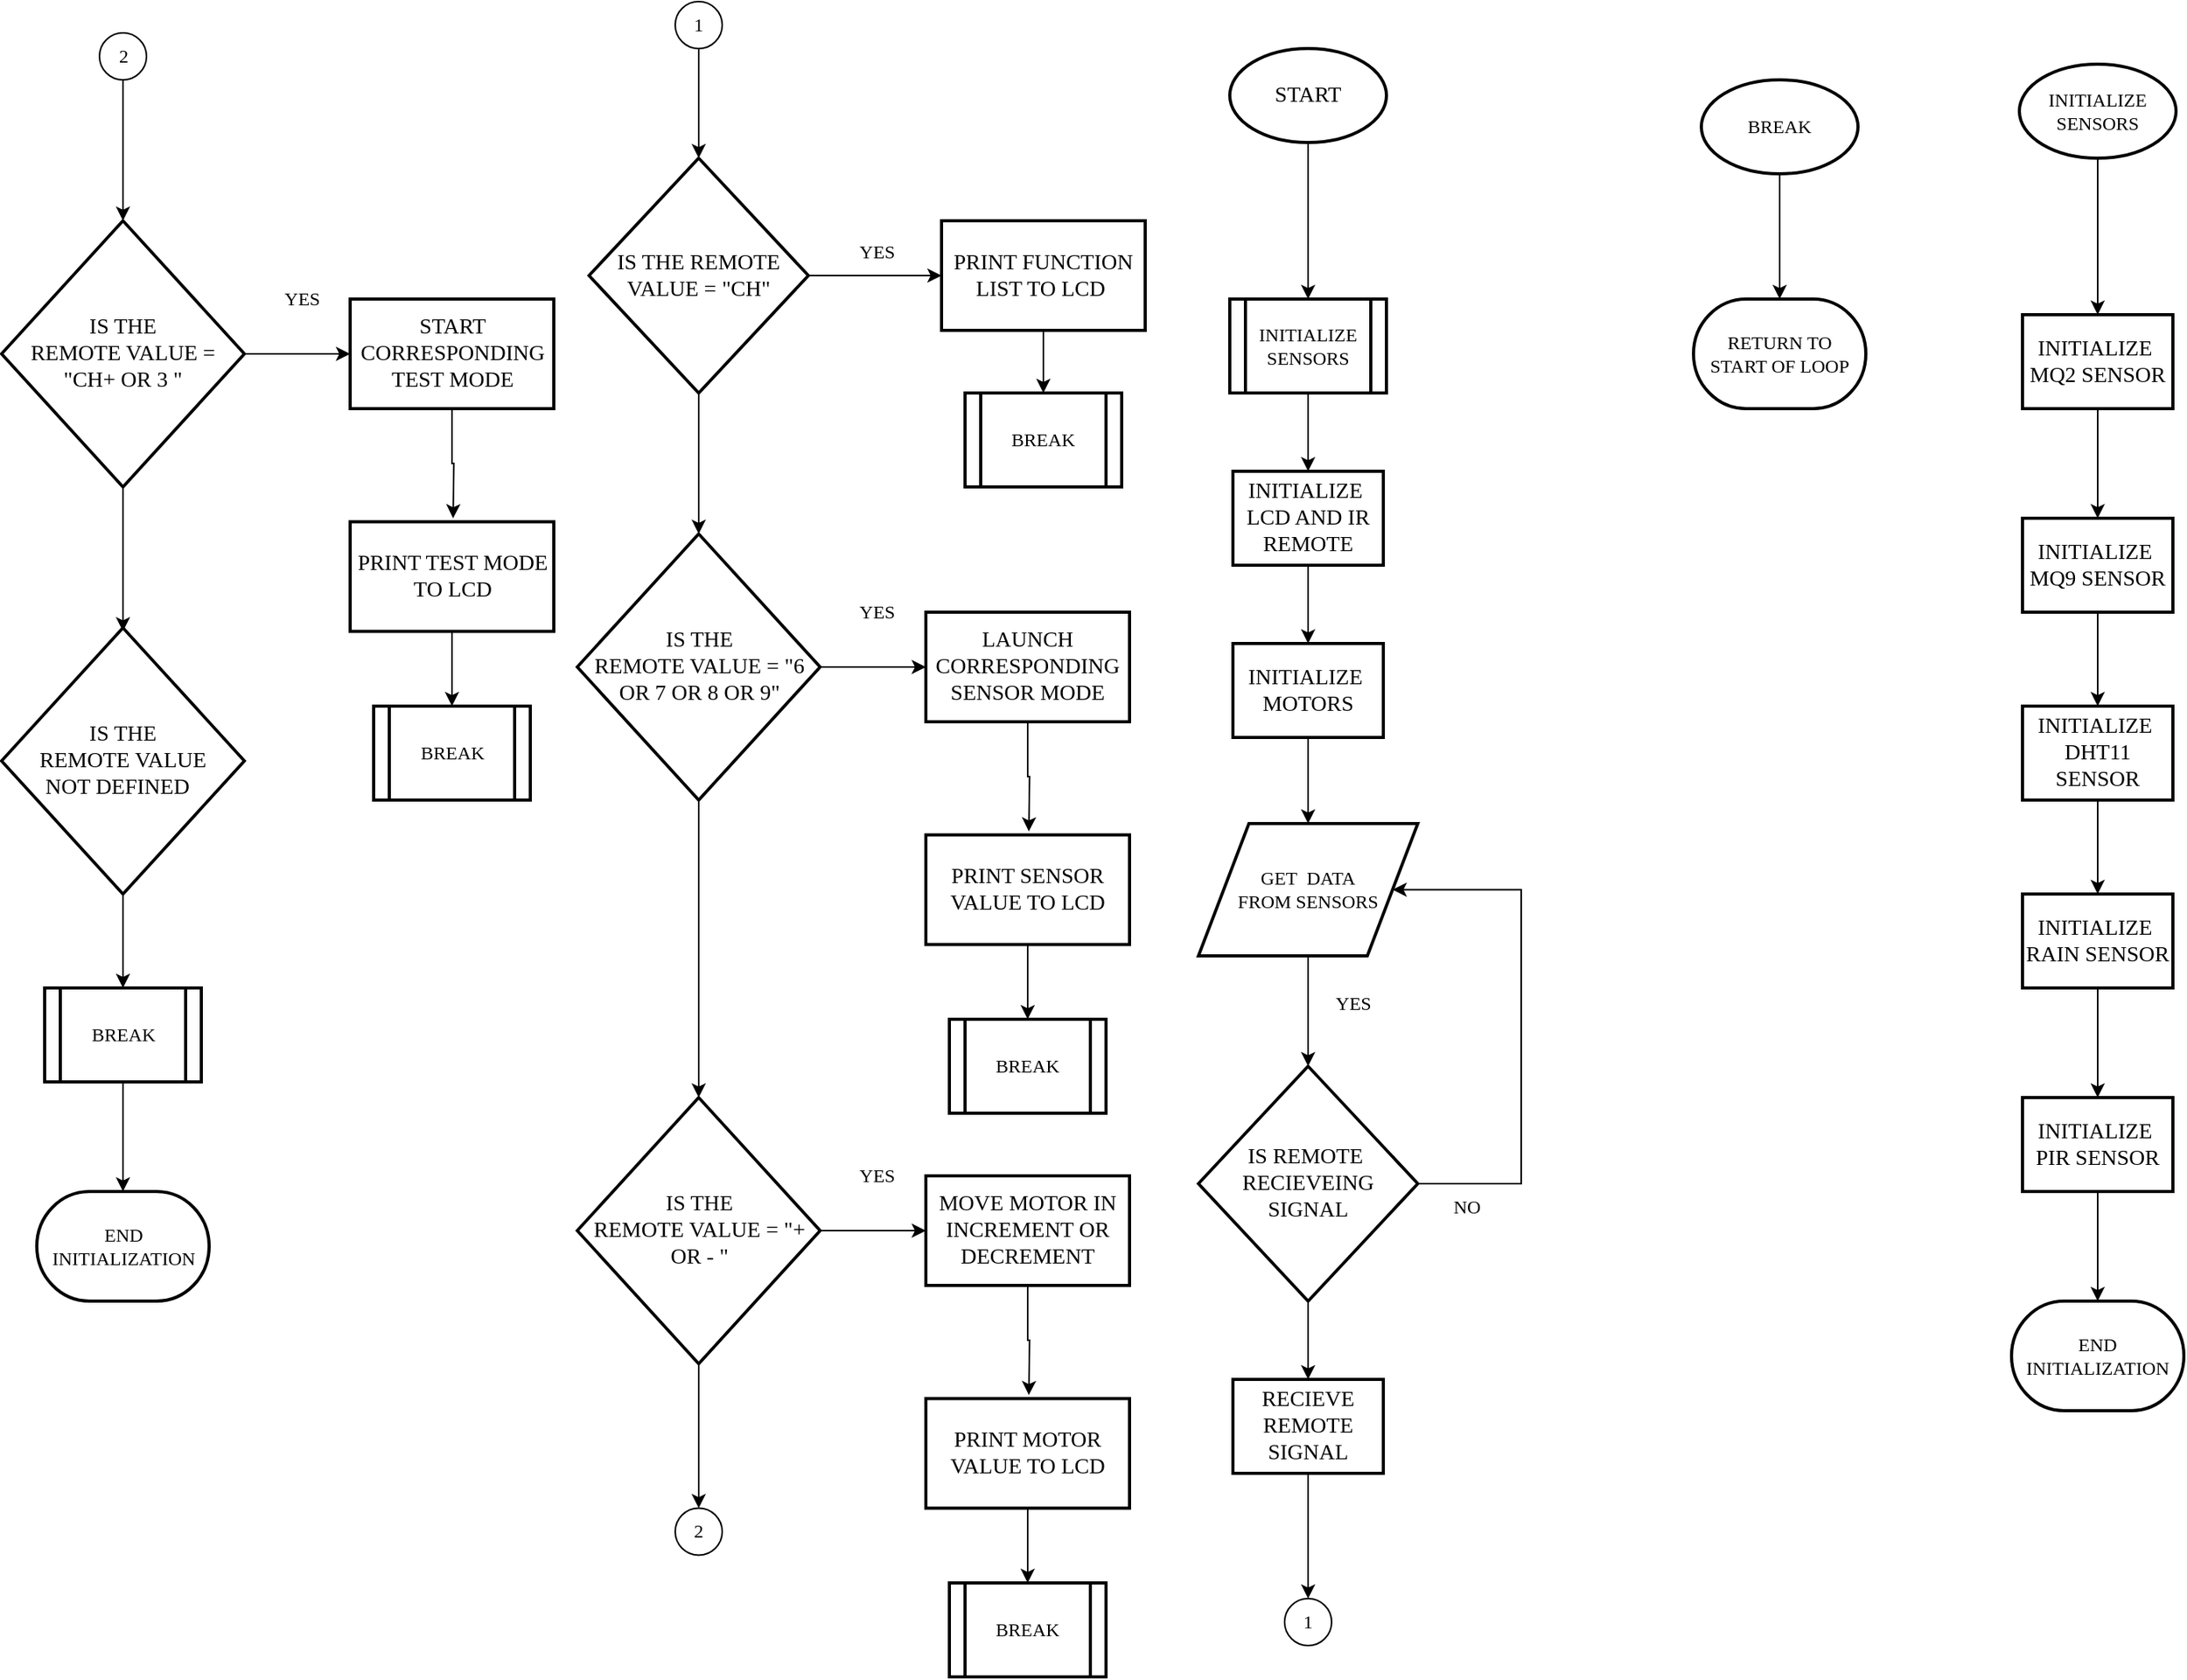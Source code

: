 <mxfile version="19.0.3" type="device"><diagram id="C5RBs43oDa-KdzZeNtuy" name="Page-1"><mxGraphModel dx="2903" dy="1318" grid="1" gridSize="10" guides="1" tooltips="1" connect="1" arrows="1" fold="1" page="1" pageScale="1" pageWidth="827" pageHeight="1169" math="0" shadow="0"><root><mxCell id="WIyWlLk6GJQsqaUBKTNV-0"/><mxCell id="WIyWlLk6GJQsqaUBKTNV-1" parent="WIyWlLk6GJQsqaUBKTNV-0"/><mxCell id="jIE38TKC9y39xWHwD6dj-11" style="edgeStyle=orthogonalEdgeStyle;rounded=0;orthogonalLoop=1;jettySize=auto;html=1;entryX=1;entryY=0.5;entryDx=0;entryDy=0;" edge="1" parent="WIyWlLk6GJQsqaUBKTNV-1" source="0-2SDi8U6Zy2cPCNSnKJ-1" target="HmbekymfAmoa-OwkR2XV-4"><mxGeometry relative="1" as="geometry"><mxPoint x="520.0" y="550" as="targetPoint"/><Array as="points"><mxPoint x="290" y="795"/><mxPoint x="290" y="607"/></Array></mxGeometry></mxCell><mxCell id="jIE38TKC9y39xWHwD6dj-14" style="edgeStyle=orthogonalEdgeStyle;rounded=0;orthogonalLoop=1;jettySize=auto;html=1;exitX=0.5;exitY=1;exitDx=0;exitDy=0;entryX=0.5;entryY=0;entryDx=0;entryDy=0;" edge="1" parent="WIyWlLk6GJQsqaUBKTNV-1" source="0-2SDi8U6Zy2cPCNSnKJ-1" target="jIE38TKC9y39xWHwD6dj-12"><mxGeometry relative="1" as="geometry"/></mxCell><mxCell id="0-2SDi8U6Zy2cPCNSnKJ-1" value="IS REMOTE&amp;nbsp;&lt;br&gt;RECIEVEING SIGNAL" style="rhombus;whiteSpace=wrap;html=1;fontFamily=Times New Roman;fontSize=14;strokeWidth=2;" parent="WIyWlLk6GJQsqaUBKTNV-1" vertex="1"><mxGeometry x="84" y="720" width="140" height="150" as="geometry"/></mxCell><mxCell id="jIE38TKC9y39xWHwD6dj-6" style="edgeStyle=orthogonalEdgeStyle;rounded=0;orthogonalLoop=1;jettySize=auto;html=1;entryX=0.5;entryY=0;entryDx=0;entryDy=0;" edge="1" parent="WIyWlLk6GJQsqaUBKTNV-1" source="0-2SDi8U6Zy2cPCNSnKJ-2" target="HmbekymfAmoa-OwkR2XV-0"><mxGeometry relative="1" as="geometry"/></mxCell><mxCell id="0-2SDi8U6Zy2cPCNSnKJ-2" value="START" style="strokeWidth=2;html=1;shape=mxgraph.flowchart.start_1;whiteSpace=wrap;fontFamily=Times New Roman;fontSize=14;" parent="WIyWlLk6GJQsqaUBKTNV-1" vertex="1"><mxGeometry x="104" y="70" width="100" height="60" as="geometry"/></mxCell><mxCell id="jIE38TKC9y39xWHwD6dj-1" style="edgeStyle=orthogonalEdgeStyle;rounded=0;orthogonalLoop=1;jettySize=auto;html=1;exitX=0.5;exitY=1;exitDx=0;exitDy=0;entryX=0.5;entryY=0;entryDx=0;entryDy=0;" edge="1" parent="WIyWlLk6GJQsqaUBKTNV-1" source="0-2SDi8U6Zy2cPCNSnKJ-3" target="HmbekymfAmoa-OwkR2XV-7"><mxGeometry relative="1" as="geometry"/></mxCell><mxCell id="0-2SDi8U6Zy2cPCNSnKJ-3" value="INITIALIZE&amp;nbsp;&lt;br&gt;MQ2 SENSOR" style="rounded=1;whiteSpace=wrap;html=1;absoluteArcSize=1;arcSize=0;strokeWidth=2;fontFamily=Times New Roman;fontSize=14;" parent="WIyWlLk6GJQsqaUBKTNV-1" vertex="1"><mxGeometry x="610" y="240" width="96" height="60" as="geometry"/></mxCell><mxCell id="jIE38TKC9y39xWHwD6dj-7" style="edgeStyle=orthogonalEdgeStyle;rounded=0;orthogonalLoop=1;jettySize=auto;html=1;exitX=0.5;exitY=1;exitDx=0;exitDy=0;" edge="1" parent="WIyWlLk6GJQsqaUBKTNV-1" source="HmbekymfAmoa-OwkR2XV-0" target="HmbekymfAmoa-OwkR2XV-2"><mxGeometry relative="1" as="geometry"/></mxCell><mxCell id="HmbekymfAmoa-OwkR2XV-0" value="&lt;font face=&quot;Times New Roman&quot;&gt;INITIALIZE SENSORS&lt;br&gt;&lt;/font&gt;" style="verticalLabelPosition=middle;verticalAlign=middle;html=1;shape=process;whiteSpace=wrap;rounded=1;size=0.1;arcSize=0;labelPosition=center;align=center;strokeWidth=2;" parent="WIyWlLk6GJQsqaUBKTNV-1" vertex="1"><mxGeometry x="104" y="230" width="100" height="60" as="geometry"/></mxCell><mxCell id="jIE38TKC9y39xWHwD6dj-8" style="edgeStyle=orthogonalEdgeStyle;rounded=0;orthogonalLoop=1;jettySize=auto;html=1;exitX=0.5;exitY=1;exitDx=0;exitDy=0;" edge="1" parent="WIyWlLk6GJQsqaUBKTNV-1" source="HmbekymfAmoa-OwkR2XV-2" target="HmbekymfAmoa-OwkR2XV-3"><mxGeometry relative="1" as="geometry"/></mxCell><mxCell id="HmbekymfAmoa-OwkR2XV-2" value="INITIALIZE&amp;nbsp;&lt;br&gt;LCD AND IR REMOTE" style="rounded=1;whiteSpace=wrap;html=1;absoluteArcSize=1;arcSize=0;strokeWidth=2;fontFamily=Times New Roman;fontSize=14;" parent="WIyWlLk6GJQsqaUBKTNV-1" vertex="1"><mxGeometry x="106" y="340" width="96" height="60" as="geometry"/></mxCell><mxCell id="jIE38TKC9y39xWHwD6dj-9" style="edgeStyle=orthogonalEdgeStyle;rounded=0;orthogonalLoop=1;jettySize=auto;html=1;exitX=0.5;exitY=1;exitDx=0;exitDy=0;" edge="1" parent="WIyWlLk6GJQsqaUBKTNV-1" source="HmbekymfAmoa-OwkR2XV-3" target="HmbekymfAmoa-OwkR2XV-4"><mxGeometry relative="1" as="geometry"/></mxCell><mxCell id="HmbekymfAmoa-OwkR2XV-3" value="INITIALIZE&amp;nbsp;&lt;br&gt;MOTORS" style="rounded=1;whiteSpace=wrap;html=1;absoluteArcSize=1;arcSize=0;strokeWidth=2;fontFamily=Times New Roman;fontSize=14;" parent="WIyWlLk6GJQsqaUBKTNV-1" vertex="1"><mxGeometry x="106" y="450" width="96" height="60" as="geometry"/></mxCell><mxCell id="jIE38TKC9y39xWHwD6dj-10" style="edgeStyle=orthogonalEdgeStyle;rounded=0;orthogonalLoop=1;jettySize=auto;html=1;exitX=0.5;exitY=1;exitDx=0;exitDy=0;entryX=0.5;entryY=0;entryDx=0;entryDy=0;" edge="1" parent="WIyWlLk6GJQsqaUBKTNV-1" source="HmbekymfAmoa-OwkR2XV-4" target="0-2SDi8U6Zy2cPCNSnKJ-1"><mxGeometry relative="1" as="geometry"/></mxCell><mxCell id="HmbekymfAmoa-OwkR2XV-4" value="&lt;font face=&quot;Times New Roman&quot;&gt;GET&amp;nbsp; DATA &lt;br&gt;FROM SENSORS&lt;/font&gt;" style="shape=parallelogram;html=1;strokeWidth=2;perimeter=parallelogramPerimeter;whiteSpace=wrap;rounded=1;arcSize=0;size=0.23;" parent="WIyWlLk6GJQsqaUBKTNV-1" vertex="1"><mxGeometry x="84" y="565" width="140" height="84.5" as="geometry"/></mxCell><mxCell id="jIE38TKC9y39xWHwD6dj-3" style="edgeStyle=orthogonalEdgeStyle;rounded=0;orthogonalLoop=1;jettySize=auto;html=1;exitX=0.5;exitY=1;exitDx=0;exitDy=0;entryX=0.5;entryY=0;entryDx=0;entryDy=0;" edge="1" parent="WIyWlLk6GJQsqaUBKTNV-1" source="HmbekymfAmoa-OwkR2XV-6" target="HmbekymfAmoa-OwkR2XV-8"><mxGeometry relative="1" as="geometry"/></mxCell><mxCell id="HmbekymfAmoa-OwkR2XV-6" value="INITIALIZE&amp;nbsp;&lt;br&gt;DHT11 SENSOR" style="rounded=1;whiteSpace=wrap;html=1;absoluteArcSize=1;arcSize=0;strokeWidth=2;fontFamily=Times New Roman;fontSize=14;" parent="WIyWlLk6GJQsqaUBKTNV-1" vertex="1"><mxGeometry x="610" y="490" width="96" height="60" as="geometry"/></mxCell><mxCell id="jIE38TKC9y39xWHwD6dj-2" style="edgeStyle=orthogonalEdgeStyle;rounded=0;orthogonalLoop=1;jettySize=auto;html=1;exitX=0.5;exitY=1;exitDx=0;exitDy=0;entryX=0.5;entryY=0;entryDx=0;entryDy=0;" edge="1" parent="WIyWlLk6GJQsqaUBKTNV-1" source="HmbekymfAmoa-OwkR2XV-7" target="HmbekymfAmoa-OwkR2XV-6"><mxGeometry relative="1" as="geometry"/></mxCell><mxCell id="HmbekymfAmoa-OwkR2XV-7" value="INITIALIZE&amp;nbsp;&lt;br&gt;MQ9 SENSOR" style="rounded=1;whiteSpace=wrap;html=1;absoluteArcSize=1;arcSize=0;strokeWidth=2;fontFamily=Times New Roman;fontSize=14;" parent="WIyWlLk6GJQsqaUBKTNV-1" vertex="1"><mxGeometry x="610" y="370" width="96" height="60" as="geometry"/></mxCell><mxCell id="jIE38TKC9y39xWHwD6dj-4" style="edgeStyle=orthogonalEdgeStyle;rounded=0;orthogonalLoop=1;jettySize=auto;html=1;exitX=0.5;exitY=1;exitDx=0;exitDy=0;entryX=0.5;entryY=0;entryDx=0;entryDy=0;" edge="1" parent="WIyWlLk6GJQsqaUBKTNV-1" source="HmbekymfAmoa-OwkR2XV-8" target="HmbekymfAmoa-OwkR2XV-9"><mxGeometry relative="1" as="geometry"/></mxCell><mxCell id="HmbekymfAmoa-OwkR2XV-8" value="INITIALIZE&amp;nbsp;&lt;br&gt;RAIN SENSOR" style="rounded=1;whiteSpace=wrap;html=1;absoluteArcSize=1;arcSize=0;strokeWidth=2;fontFamily=Times New Roman;fontSize=14;" parent="WIyWlLk6GJQsqaUBKTNV-1" vertex="1"><mxGeometry x="610" y="610" width="96" height="60" as="geometry"/></mxCell><mxCell id="jIE38TKC9y39xWHwD6dj-5" style="edgeStyle=orthogonalEdgeStyle;rounded=0;orthogonalLoop=1;jettySize=auto;html=1;exitX=0.5;exitY=1;exitDx=0;exitDy=0;" edge="1" parent="WIyWlLk6GJQsqaUBKTNV-1" source="HmbekymfAmoa-OwkR2XV-9" target="HmbekymfAmoa-OwkR2XV-11"><mxGeometry relative="1" as="geometry"/></mxCell><mxCell id="HmbekymfAmoa-OwkR2XV-9" value="INITIALIZE&amp;nbsp;&lt;br&gt;PIR SENSOR" style="rounded=1;whiteSpace=wrap;html=1;absoluteArcSize=1;arcSize=0;strokeWidth=2;fontFamily=Times New Roman;fontSize=14;" parent="WIyWlLk6GJQsqaUBKTNV-1" vertex="1"><mxGeometry x="610" y="740" width="96" height="60" as="geometry"/></mxCell><mxCell id="jIE38TKC9y39xWHwD6dj-0" style="edgeStyle=orthogonalEdgeStyle;rounded=0;orthogonalLoop=1;jettySize=auto;html=1;entryX=0.5;entryY=0;entryDx=0;entryDy=0;" edge="1" parent="WIyWlLk6GJQsqaUBKTNV-1" source="HmbekymfAmoa-OwkR2XV-10" target="0-2SDi8U6Zy2cPCNSnKJ-3"><mxGeometry relative="1" as="geometry"/></mxCell><mxCell id="HmbekymfAmoa-OwkR2XV-10" value="&lt;span style=&quot;&quot;&gt;INITIALIZE SENSORS&lt;/span&gt;" style="strokeWidth=2;html=1;shape=mxgraph.flowchart.start_1;whiteSpace=wrap;fontFamily=Times New Roman;" parent="WIyWlLk6GJQsqaUBKTNV-1" vertex="1"><mxGeometry x="608" y="80" width="100" height="60" as="geometry"/></mxCell><mxCell id="HmbekymfAmoa-OwkR2XV-11" value="END INITIALIZATION" style="strokeWidth=2;html=1;shape=mxgraph.flowchart.terminator;whiteSpace=wrap;fontFamily=Times New Roman;" parent="WIyWlLk6GJQsqaUBKTNV-1" vertex="1"><mxGeometry x="603" y="870" width="110" height="70" as="geometry"/></mxCell><mxCell id="jIE38TKC9y39xWHwD6dj-31" style="edgeStyle=orthogonalEdgeStyle;rounded=0;orthogonalLoop=1;jettySize=auto;html=1;exitX=1;exitY=0.5;exitDx=0;exitDy=0;entryX=0;entryY=0.5;entryDx=0;entryDy=0;fontFamily=Times New Roman;" edge="1" parent="WIyWlLk6GJQsqaUBKTNV-1" source="c6Ot6fkZnMZOfcaMHbsV-1" target="jIE38TKC9y39xWHwD6dj-22"><mxGeometry relative="1" as="geometry"/></mxCell><mxCell id="jIE38TKC9y39xWHwD6dj-39" style="edgeStyle=orthogonalEdgeStyle;rounded=0;orthogonalLoop=1;jettySize=auto;html=1;exitX=0.5;exitY=1;exitDx=0;exitDy=0;entryX=0.5;entryY=0;entryDx=0;entryDy=0;fontFamily=Times New Roman;" edge="1" parent="WIyWlLk6GJQsqaUBKTNV-1" source="c6Ot6fkZnMZOfcaMHbsV-1" target="jIE38TKC9y39xWHwD6dj-38"><mxGeometry relative="1" as="geometry"/></mxCell><mxCell id="c6Ot6fkZnMZOfcaMHbsV-1" value="IS THE REMOTE VALUE = &quot;CH&quot;" style="rhombus;whiteSpace=wrap;html=1;fontFamily=Times New Roman;fontSize=14;strokeWidth=2;" parent="WIyWlLk6GJQsqaUBKTNV-1" vertex="1"><mxGeometry x="-305" y="140" width="140" height="150" as="geometry"/></mxCell><mxCell id="jIE38TKC9y39xWHwD6dj-19" style="edgeStyle=orthogonalEdgeStyle;rounded=0;orthogonalLoop=1;jettySize=auto;html=1;exitX=0.5;exitY=1;exitDx=0;exitDy=0;fontFamily=Times New Roman;" edge="1" parent="WIyWlLk6GJQsqaUBKTNV-1" source="jIE38TKC9y39xWHwD6dj-12" target="jIE38TKC9y39xWHwD6dj-18"><mxGeometry relative="1" as="geometry"/></mxCell><mxCell id="jIE38TKC9y39xWHwD6dj-12" value="RECIEVE REMOTE SIGNAL" style="rounded=1;whiteSpace=wrap;html=1;absoluteArcSize=1;arcSize=0;strokeWidth=2;fontFamily=Times New Roman;fontSize=14;" vertex="1" parent="WIyWlLk6GJQsqaUBKTNV-1"><mxGeometry x="106" y="920" width="96" height="60" as="geometry"/></mxCell><mxCell id="jIE38TKC9y39xWHwD6dj-15" value="&lt;font face=&quot;Times New Roman&quot;&gt;NO&lt;/font&gt;" style="text;html=1;resizable=0;autosize=1;align=center;verticalAlign=middle;points=[];fillColor=none;strokeColor=none;rounded=0;" vertex="1" parent="WIyWlLk6GJQsqaUBKTNV-1"><mxGeometry x="240" y="800" width="30" height="20" as="geometry"/></mxCell><mxCell id="jIE38TKC9y39xWHwD6dj-16" value="&lt;font face=&quot;Times New Roman&quot;&gt;YES&amp;nbsp;&lt;/font&gt;" style="text;html=1;resizable=0;autosize=1;align=center;verticalAlign=middle;points=[];fillColor=none;strokeColor=none;rounded=0;" vertex="1" parent="WIyWlLk6GJQsqaUBKTNV-1"><mxGeometry x="164" y="670" width="40" height="20" as="geometry"/></mxCell><mxCell id="jIE38TKC9y39xWHwD6dj-18" value="1" style="ellipse;whiteSpace=wrap;html=1;aspect=fixed;fontFamily=Times New Roman;" vertex="1" parent="WIyWlLk6GJQsqaUBKTNV-1"><mxGeometry x="139" y="1060" width="30" height="30" as="geometry"/></mxCell><mxCell id="jIE38TKC9y39xWHwD6dj-21" style="edgeStyle=orthogonalEdgeStyle;rounded=0;orthogonalLoop=1;jettySize=auto;html=1;exitX=0.5;exitY=1;exitDx=0;exitDy=0;entryX=0.5;entryY=0;entryDx=0;entryDy=0;fontFamily=Times New Roman;" edge="1" parent="WIyWlLk6GJQsqaUBKTNV-1" source="jIE38TKC9y39xWHwD6dj-20" target="c6Ot6fkZnMZOfcaMHbsV-1"><mxGeometry relative="1" as="geometry"/></mxCell><mxCell id="jIE38TKC9y39xWHwD6dj-20" value="1" style="ellipse;whiteSpace=wrap;html=1;aspect=fixed;fontFamily=Times New Roman;" vertex="1" parent="WIyWlLk6GJQsqaUBKTNV-1"><mxGeometry x="-250" y="40" width="30" height="30" as="geometry"/></mxCell><mxCell id="jIE38TKC9y39xWHwD6dj-37" style="edgeStyle=orthogonalEdgeStyle;rounded=0;orthogonalLoop=1;jettySize=auto;html=1;exitX=0.5;exitY=1;exitDx=0;exitDy=0;entryX=0.5;entryY=0;entryDx=0;entryDy=0;fontFamily=Times New Roman;" edge="1" parent="WIyWlLk6GJQsqaUBKTNV-1" source="jIE38TKC9y39xWHwD6dj-22" target="jIE38TKC9y39xWHwD6dj-33"><mxGeometry relative="1" as="geometry"/></mxCell><mxCell id="jIE38TKC9y39xWHwD6dj-22" value="PRINT FUNCTION LIST TO LCD&amp;nbsp;" style="rounded=1;whiteSpace=wrap;html=1;absoluteArcSize=1;arcSize=0;strokeWidth=2;fontFamily=Times New Roman;fontSize=14;" vertex="1" parent="WIyWlLk6GJQsqaUBKTNV-1"><mxGeometry x="-80" y="180" width="130" height="70" as="geometry"/></mxCell><mxCell id="jIE38TKC9y39xWHwD6dj-24" value="&lt;font face=&quot;Times New Roman&quot;&gt;YES&amp;nbsp;&lt;/font&gt;" style="text;html=1;resizable=0;autosize=1;align=center;verticalAlign=middle;points=[];fillColor=none;strokeColor=none;rounded=0;" vertex="1" parent="WIyWlLk6GJQsqaUBKTNV-1"><mxGeometry x="-140" y="190" width="40" height="20" as="geometry"/></mxCell><mxCell id="jIE38TKC9y39xWHwD6dj-33" value="&lt;font face=&quot;Times New Roman&quot;&gt;BREAK&lt;br&gt;&lt;/font&gt;" style="verticalLabelPosition=middle;verticalAlign=middle;html=1;shape=process;whiteSpace=wrap;rounded=1;size=0.1;arcSize=0;labelPosition=center;align=center;strokeWidth=2;" vertex="1" parent="WIyWlLk6GJQsqaUBKTNV-1"><mxGeometry x="-65" y="290" width="100" height="60" as="geometry"/></mxCell><mxCell id="jIE38TKC9y39xWHwD6dj-44" style="edgeStyle=orthogonalEdgeStyle;rounded=0;orthogonalLoop=1;jettySize=auto;html=1;exitX=1;exitY=0.5;exitDx=0;exitDy=0;entryX=0;entryY=0.5;entryDx=0;entryDy=0;fontFamily=Times New Roman;" edge="1" parent="WIyWlLk6GJQsqaUBKTNV-1" source="jIE38TKC9y39xWHwD6dj-38" target="jIE38TKC9y39xWHwD6dj-40"><mxGeometry relative="1" as="geometry"/></mxCell><mxCell id="jIE38TKC9y39xWHwD6dj-55" style="edgeStyle=orthogonalEdgeStyle;rounded=0;orthogonalLoop=1;jettySize=auto;html=1;exitX=0.5;exitY=1;exitDx=0;exitDy=0;entryX=0.5;entryY=0;entryDx=0;entryDy=0;fontFamily=Times New Roman;" edge="1" parent="WIyWlLk6GJQsqaUBKTNV-1" source="jIE38TKC9y39xWHwD6dj-38" target="jIE38TKC9y39xWHwD6dj-54"><mxGeometry relative="1" as="geometry"/></mxCell><mxCell id="jIE38TKC9y39xWHwD6dj-38" value="IS THE &lt;br&gt;REMOTE VALUE = &quot;6 OR 7 OR 8 OR 9&quot;" style="rhombus;whiteSpace=wrap;html=1;fontFamily=Times New Roman;fontSize=14;strokeWidth=2;" vertex="1" parent="WIyWlLk6GJQsqaUBKTNV-1"><mxGeometry x="-312.5" y="380" width="155" height="170" as="geometry"/></mxCell><mxCell id="jIE38TKC9y39xWHwD6dj-42" style="edgeStyle=orthogonalEdgeStyle;rounded=0;orthogonalLoop=1;jettySize=auto;html=1;exitX=0.5;exitY=1;exitDx=0;exitDy=0;fontFamily=Times New Roman;" edge="1" parent="WIyWlLk6GJQsqaUBKTNV-1" source="jIE38TKC9y39xWHwD6dj-40"><mxGeometry relative="1" as="geometry"><mxPoint x="-24.286" y="570.0" as="targetPoint"/></mxGeometry></mxCell><mxCell id="jIE38TKC9y39xWHwD6dj-40" value="LAUNCH CORRESPONDING SENSOR MODE" style="rounded=1;whiteSpace=wrap;html=1;absoluteArcSize=1;arcSize=0;strokeWidth=2;fontFamily=Times New Roman;fontSize=14;" vertex="1" parent="WIyWlLk6GJQsqaUBKTNV-1"><mxGeometry x="-90" y="430" width="130" height="70" as="geometry"/></mxCell><mxCell id="jIE38TKC9y39xWHwD6dj-46" style="edgeStyle=orthogonalEdgeStyle;rounded=0;orthogonalLoop=1;jettySize=auto;html=1;exitX=0.5;exitY=1;exitDx=0;exitDy=0;entryX=0.5;entryY=0;entryDx=0;entryDy=0;fontFamily=Times New Roman;" edge="1" parent="WIyWlLk6GJQsqaUBKTNV-1" source="jIE38TKC9y39xWHwD6dj-41" target="jIE38TKC9y39xWHwD6dj-45"><mxGeometry relative="1" as="geometry"/></mxCell><mxCell id="jIE38TKC9y39xWHwD6dj-41" value="PRINT SENSOR VALUE TO LCD" style="rounded=1;whiteSpace=wrap;html=1;absoluteArcSize=1;arcSize=0;strokeWidth=2;fontFamily=Times New Roman;fontSize=14;" vertex="1" parent="WIyWlLk6GJQsqaUBKTNV-1"><mxGeometry x="-90" y="572.25" width="130" height="70" as="geometry"/></mxCell><mxCell id="jIE38TKC9y39xWHwD6dj-43" value="&lt;font face=&quot;Times New Roman&quot;&gt;YES&amp;nbsp;&lt;/font&gt;" style="text;html=1;resizable=0;autosize=1;align=center;verticalAlign=middle;points=[];fillColor=none;strokeColor=none;rounded=0;" vertex="1" parent="WIyWlLk6GJQsqaUBKTNV-1"><mxGeometry x="-140" y="420" width="40" height="20" as="geometry"/></mxCell><mxCell id="jIE38TKC9y39xWHwD6dj-45" value="&lt;font face=&quot;Times New Roman&quot;&gt;BREAK&lt;br&gt;&lt;/font&gt;" style="verticalLabelPosition=middle;verticalAlign=middle;html=1;shape=process;whiteSpace=wrap;rounded=1;size=0.1;arcSize=0;labelPosition=center;align=center;strokeWidth=2;" vertex="1" parent="WIyWlLk6GJQsqaUBKTNV-1"><mxGeometry x="-75" y="690" width="100" height="60" as="geometry"/></mxCell><mxCell id="jIE38TKC9y39xWHwD6dj-47" style="edgeStyle=orthogonalEdgeStyle;rounded=0;orthogonalLoop=1;jettySize=auto;html=1;exitX=1;exitY=0.5;exitDx=0;exitDy=0;entryX=0;entryY=0.5;entryDx=0;entryDy=0;fontFamily=Times New Roman;" edge="1" source="jIE38TKC9y39xWHwD6dj-54" target="jIE38TKC9y39xWHwD6dj-49" parent="WIyWlLk6GJQsqaUBKTNV-1"><mxGeometry relative="1" as="geometry"/></mxCell><mxCell id="jIE38TKC9y39xWHwD6dj-48" style="edgeStyle=orthogonalEdgeStyle;rounded=0;orthogonalLoop=1;jettySize=auto;html=1;exitX=0.5;exitY=1;exitDx=0;exitDy=0;fontFamily=Times New Roman;" edge="1" source="jIE38TKC9y39xWHwD6dj-49" parent="WIyWlLk6GJQsqaUBKTNV-1"><mxGeometry relative="1" as="geometry"><mxPoint x="-24.286" y="930.0" as="targetPoint"/></mxGeometry></mxCell><mxCell id="jIE38TKC9y39xWHwD6dj-49" value="MOVE MOTOR IN INCREMENT OR DECREMENT" style="rounded=1;whiteSpace=wrap;html=1;absoluteArcSize=1;arcSize=0;strokeWidth=2;fontFamily=Times New Roman;fontSize=14;" vertex="1" parent="WIyWlLk6GJQsqaUBKTNV-1"><mxGeometry x="-90" y="790" width="130" height="70" as="geometry"/></mxCell><mxCell id="jIE38TKC9y39xWHwD6dj-50" style="edgeStyle=orthogonalEdgeStyle;rounded=0;orthogonalLoop=1;jettySize=auto;html=1;exitX=0.5;exitY=1;exitDx=0;exitDy=0;entryX=0.5;entryY=0;entryDx=0;entryDy=0;fontFamily=Times New Roman;" edge="1" source="jIE38TKC9y39xWHwD6dj-51" target="jIE38TKC9y39xWHwD6dj-53" parent="WIyWlLk6GJQsqaUBKTNV-1"><mxGeometry relative="1" as="geometry"/></mxCell><mxCell id="jIE38TKC9y39xWHwD6dj-51" value="PRINT MOTOR VALUE TO LCD" style="rounded=1;whiteSpace=wrap;html=1;absoluteArcSize=1;arcSize=0;strokeWidth=2;fontFamily=Times New Roman;fontSize=14;" vertex="1" parent="WIyWlLk6GJQsqaUBKTNV-1"><mxGeometry x="-90" y="932.25" width="130" height="70" as="geometry"/></mxCell><mxCell id="jIE38TKC9y39xWHwD6dj-52" value="&lt;font face=&quot;Times New Roman&quot;&gt;YES&amp;nbsp;&lt;/font&gt;" style="text;html=1;resizable=0;autosize=1;align=center;verticalAlign=middle;points=[];fillColor=none;strokeColor=none;rounded=0;" vertex="1" parent="WIyWlLk6GJQsqaUBKTNV-1"><mxGeometry x="-140" y="780" width="40" height="20" as="geometry"/></mxCell><mxCell id="jIE38TKC9y39xWHwD6dj-53" value="&lt;font face=&quot;Times New Roman&quot;&gt;BREAK&lt;br&gt;&lt;/font&gt;" style="verticalLabelPosition=middle;verticalAlign=middle;html=1;shape=process;whiteSpace=wrap;rounded=1;size=0.1;arcSize=0;labelPosition=center;align=center;strokeWidth=2;" vertex="1" parent="WIyWlLk6GJQsqaUBKTNV-1"><mxGeometry x="-75" y="1050" width="100" height="60" as="geometry"/></mxCell><mxCell id="jIE38TKC9y39xWHwD6dj-57" style="edgeStyle=orthogonalEdgeStyle;rounded=0;orthogonalLoop=1;jettySize=auto;html=1;exitX=0.5;exitY=1;exitDx=0;exitDy=0;entryX=0.5;entryY=0;entryDx=0;entryDy=0;fontFamily=Times New Roman;" edge="1" parent="WIyWlLk6GJQsqaUBKTNV-1" source="jIE38TKC9y39xWHwD6dj-54" target="jIE38TKC9y39xWHwD6dj-56"><mxGeometry relative="1" as="geometry"/></mxCell><mxCell id="jIE38TKC9y39xWHwD6dj-54" value="IS THE &lt;br&gt;REMOTE VALUE = &quot;+ OR - &quot;" style="rhombus;whiteSpace=wrap;html=1;fontFamily=Times New Roman;fontSize=14;strokeWidth=2;" vertex="1" parent="WIyWlLk6GJQsqaUBKTNV-1"><mxGeometry x="-312.5" y="740" width="155" height="170" as="geometry"/></mxCell><mxCell id="jIE38TKC9y39xWHwD6dj-56" value="2" style="ellipse;whiteSpace=wrap;html=1;aspect=fixed;fontFamily=Times New Roman;" vertex="1" parent="WIyWlLk6GJQsqaUBKTNV-1"><mxGeometry x="-250" y="1002.25" width="30" height="30" as="geometry"/></mxCell><mxCell id="jIE38TKC9y39xWHwD6dj-58" style="edgeStyle=orthogonalEdgeStyle;rounded=0;orthogonalLoop=1;jettySize=auto;html=1;exitX=0.5;exitY=1;exitDx=0;exitDy=0;exitPerimeter=0;entryX=0.5;entryY=0;entryDx=0;entryDy=0;entryPerimeter=0;fontFamily=Times New Roman;" edge="1" parent="WIyWlLk6GJQsqaUBKTNV-1" source="jIE38TKC9y39xWHwD6dj-59" target="jIE38TKC9y39xWHwD6dj-60"><mxGeometry relative="1" as="geometry"/></mxCell><mxCell id="jIE38TKC9y39xWHwD6dj-59" value="BREAK" style="strokeWidth=2;html=1;shape=mxgraph.flowchart.start_1;whiteSpace=wrap;fontFamily=Times New Roman;" vertex="1" parent="WIyWlLk6GJQsqaUBKTNV-1"><mxGeometry x="405" y="90" width="100" height="60" as="geometry"/></mxCell><mxCell id="jIE38TKC9y39xWHwD6dj-60" value="RETURN TO &lt;br&gt;START OF LOOP" style="strokeWidth=2;html=1;shape=mxgraph.flowchart.terminator;whiteSpace=wrap;fontFamily=Times New Roman;" vertex="1" parent="WIyWlLk6GJQsqaUBKTNV-1"><mxGeometry x="400" y="230" width="110" height="70" as="geometry"/></mxCell><mxCell id="jIE38TKC9y39xWHwD6dj-72" style="edgeStyle=orthogonalEdgeStyle;rounded=0;orthogonalLoop=1;jettySize=auto;html=1;entryX=0.5;entryY=0;entryDx=0;entryDy=0;fontFamily=Times New Roman;" edge="1" parent="WIyWlLk6GJQsqaUBKTNV-1" source="jIE38TKC9y39xWHwD6dj-61" target="jIE38TKC9y39xWHwD6dj-70"><mxGeometry relative="1" as="geometry"/></mxCell><mxCell id="jIE38TKC9y39xWHwD6dj-61" value="2" style="ellipse;whiteSpace=wrap;html=1;aspect=fixed;fontFamily=Times New Roman;" vertex="1" parent="WIyWlLk6GJQsqaUBKTNV-1"><mxGeometry x="-617.5" y="60" width="30" height="30" as="geometry"/></mxCell><mxCell id="jIE38TKC9y39xWHwD6dj-62" style="edgeStyle=orthogonalEdgeStyle;rounded=0;orthogonalLoop=1;jettySize=auto;html=1;exitX=1;exitY=0.5;exitDx=0;exitDy=0;entryX=0;entryY=0.5;entryDx=0;entryDy=0;fontFamily=Times New Roman;" edge="1" source="jIE38TKC9y39xWHwD6dj-70" target="jIE38TKC9y39xWHwD6dj-64" parent="WIyWlLk6GJQsqaUBKTNV-1"><mxGeometry relative="1" as="geometry"/></mxCell><mxCell id="jIE38TKC9y39xWHwD6dj-63" style="edgeStyle=orthogonalEdgeStyle;rounded=0;orthogonalLoop=1;jettySize=auto;html=1;exitX=0.5;exitY=1;exitDx=0;exitDy=0;fontFamily=Times New Roman;" edge="1" source="jIE38TKC9y39xWHwD6dj-64" parent="WIyWlLk6GJQsqaUBKTNV-1"><mxGeometry relative="1" as="geometry"><mxPoint x="-391.786" y="370" as="targetPoint"/></mxGeometry></mxCell><mxCell id="jIE38TKC9y39xWHwD6dj-64" value="START CORRESPONDING TEST MODE" style="rounded=1;whiteSpace=wrap;html=1;absoluteArcSize=1;arcSize=0;strokeWidth=2;fontFamily=Times New Roman;fontSize=14;" vertex="1" parent="WIyWlLk6GJQsqaUBKTNV-1"><mxGeometry x="-457.5" y="230" width="130" height="70" as="geometry"/></mxCell><mxCell id="jIE38TKC9y39xWHwD6dj-65" style="edgeStyle=orthogonalEdgeStyle;rounded=0;orthogonalLoop=1;jettySize=auto;html=1;exitX=0.5;exitY=1;exitDx=0;exitDy=0;entryX=0.5;entryY=0;entryDx=0;entryDy=0;fontFamily=Times New Roman;" edge="1" source="jIE38TKC9y39xWHwD6dj-66" target="jIE38TKC9y39xWHwD6dj-68" parent="WIyWlLk6GJQsqaUBKTNV-1"><mxGeometry relative="1" as="geometry"/></mxCell><mxCell id="jIE38TKC9y39xWHwD6dj-66" value="PRINT TEST MODE TO LCD" style="rounded=1;whiteSpace=wrap;html=1;absoluteArcSize=1;arcSize=0;strokeWidth=2;fontFamily=Times New Roman;fontSize=14;" vertex="1" parent="WIyWlLk6GJQsqaUBKTNV-1"><mxGeometry x="-457.5" y="372.25" width="130" height="70" as="geometry"/></mxCell><mxCell id="jIE38TKC9y39xWHwD6dj-67" value="&lt;font face=&quot;Times New Roman&quot;&gt;YES&amp;nbsp;&lt;/font&gt;" style="text;html=1;resizable=0;autosize=1;align=center;verticalAlign=middle;points=[];fillColor=none;strokeColor=none;rounded=0;" vertex="1" parent="WIyWlLk6GJQsqaUBKTNV-1"><mxGeometry x="-507.5" y="220" width="40" height="20" as="geometry"/></mxCell><mxCell id="jIE38TKC9y39xWHwD6dj-68" value="&lt;font face=&quot;Times New Roman&quot;&gt;BREAK&lt;br&gt;&lt;/font&gt;" style="verticalLabelPosition=middle;verticalAlign=middle;html=1;shape=process;whiteSpace=wrap;rounded=1;size=0.1;arcSize=0;labelPosition=center;align=center;strokeWidth=2;" vertex="1" parent="WIyWlLk6GJQsqaUBKTNV-1"><mxGeometry x="-442.5" y="490" width="100" height="60" as="geometry"/></mxCell><mxCell id="jIE38TKC9y39xWHwD6dj-69" style="edgeStyle=orthogonalEdgeStyle;rounded=0;orthogonalLoop=1;jettySize=auto;html=1;exitX=0.5;exitY=1;exitDx=0;exitDy=0;entryX=0.5;entryY=0;entryDx=0;entryDy=0;fontFamily=Times New Roman;" edge="1" source="jIE38TKC9y39xWHwD6dj-70" parent="WIyWlLk6GJQsqaUBKTNV-1"><mxGeometry relative="1" as="geometry"><mxPoint x="-602.5" y="442.25" as="targetPoint"/></mxGeometry></mxCell><mxCell id="jIE38TKC9y39xWHwD6dj-70" value="IS THE &lt;br&gt;REMOTE VALUE = &quot;CH+ OR 3 &quot;" style="rhombus;whiteSpace=wrap;html=1;fontFamily=Times New Roman;fontSize=14;strokeWidth=2;" vertex="1" parent="WIyWlLk6GJQsqaUBKTNV-1"><mxGeometry x="-680" y="180" width="155" height="170" as="geometry"/></mxCell><mxCell id="jIE38TKC9y39xWHwD6dj-75" style="edgeStyle=orthogonalEdgeStyle;rounded=0;orthogonalLoop=1;jettySize=auto;html=1;exitX=0.5;exitY=1;exitDx=0;exitDy=0;entryX=0.5;entryY=0;entryDx=0;entryDy=0;fontFamily=Times New Roman;" edge="1" parent="WIyWlLk6GJQsqaUBKTNV-1" source="jIE38TKC9y39xWHwD6dj-73" target="jIE38TKC9y39xWHwD6dj-74"><mxGeometry relative="1" as="geometry"/></mxCell><mxCell id="jIE38TKC9y39xWHwD6dj-73" value="IS THE &lt;br&gt;REMOTE VALUE &lt;br&gt;NOT DEFINED&amp;nbsp;&amp;nbsp;" style="rhombus;whiteSpace=wrap;html=1;fontFamily=Times New Roman;fontSize=14;strokeWidth=2;" vertex="1" parent="WIyWlLk6GJQsqaUBKTNV-1"><mxGeometry x="-680" y="440" width="155" height="170" as="geometry"/></mxCell><mxCell id="jIE38TKC9y39xWHwD6dj-77" style="edgeStyle=orthogonalEdgeStyle;rounded=0;orthogonalLoop=1;jettySize=auto;html=1;exitX=0.5;exitY=1;exitDx=0;exitDy=0;entryX=0.5;entryY=0;entryDx=0;entryDy=0;entryPerimeter=0;fontFamily=Times New Roman;" edge="1" parent="WIyWlLk6GJQsqaUBKTNV-1" source="jIE38TKC9y39xWHwD6dj-74" target="jIE38TKC9y39xWHwD6dj-76"><mxGeometry relative="1" as="geometry"/></mxCell><mxCell id="jIE38TKC9y39xWHwD6dj-74" value="&lt;font face=&quot;Times New Roman&quot;&gt;BREAK&lt;br&gt;&lt;/font&gt;" style="verticalLabelPosition=middle;verticalAlign=middle;html=1;shape=process;whiteSpace=wrap;rounded=1;size=0.1;arcSize=0;labelPosition=center;align=center;strokeWidth=2;" vertex="1" parent="WIyWlLk6GJQsqaUBKTNV-1"><mxGeometry x="-652.5" y="670" width="100" height="60" as="geometry"/></mxCell><mxCell id="jIE38TKC9y39xWHwD6dj-76" value="END INITIALIZATION" style="strokeWidth=2;html=1;shape=mxgraph.flowchart.terminator;whiteSpace=wrap;fontFamily=Times New Roman;" vertex="1" parent="WIyWlLk6GJQsqaUBKTNV-1"><mxGeometry x="-657.5" y="800" width="110" height="70" as="geometry"/></mxCell></root></mxGraphModel></diagram></mxfile>